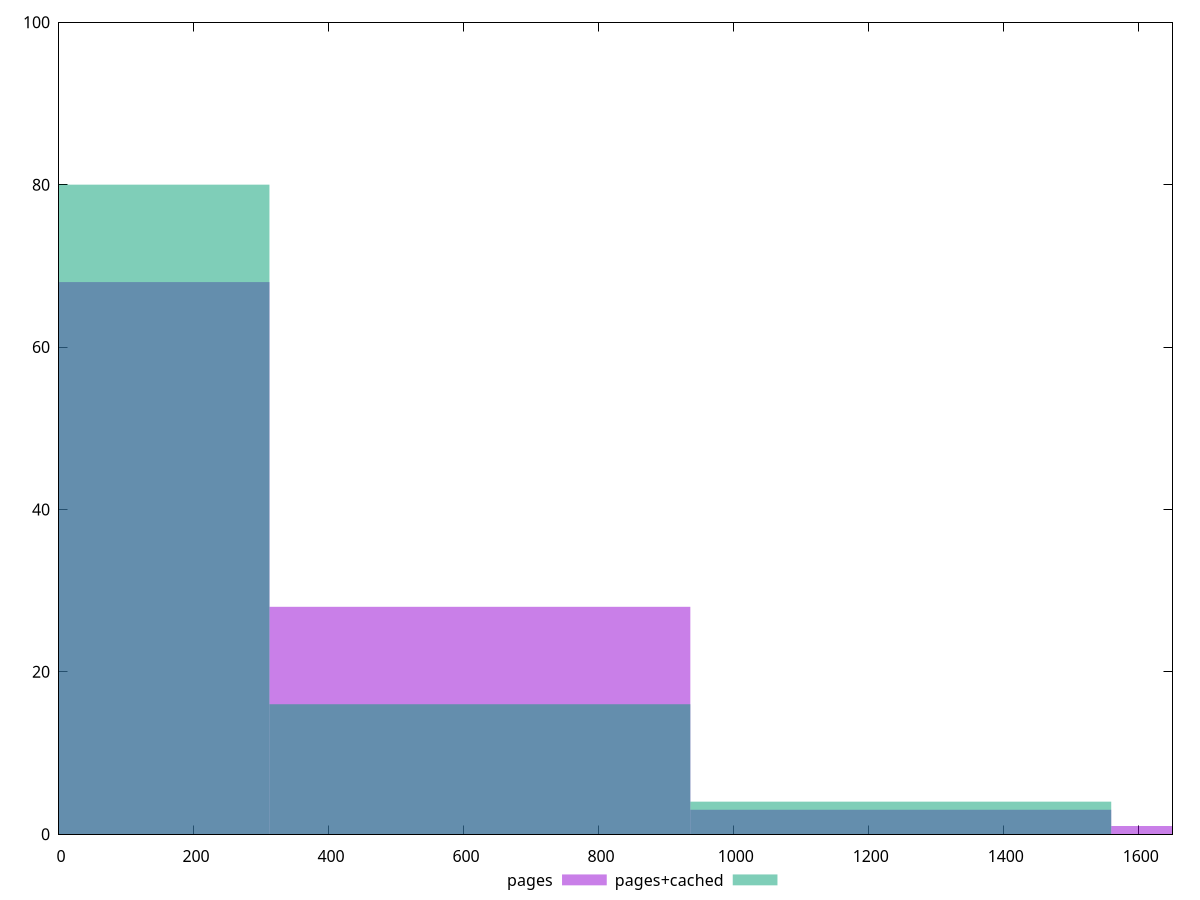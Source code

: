 reset

$pages <<EOF
0 68
623.6872424906458 28
1247.3744849812915 3
1871.0617274719373 1
EOF

$pagesCached <<EOF
623.6872424906458 16
0 80
1247.3744849812915 4
EOF

set key outside below
set boxwidth 623.6872424906458
set xrange [0:1650]
set yrange [0:100]
set trange [0:100]
set style fill transparent solid 0.5 noborder
set terminal svg size 640, 500 enhanced background rgb 'white'
set output "report_00013_2021-02-09T12-04-24.940Z/uses-http2/comparison/histogram/0_vs_1.svg"

plot $pages title "pages" with boxes, \
     $pagesCached title "pages+cached" with boxes

reset
